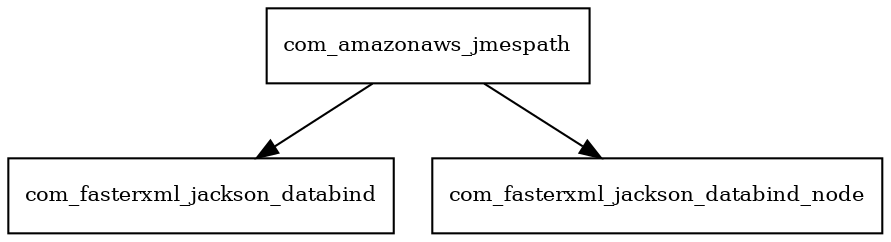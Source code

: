 digraph jmespath_java_1_11_307_package_dependencies {
  node [shape = box, fontsize=10.0];
  com_amazonaws_jmespath -> com_fasterxml_jackson_databind;
  com_amazonaws_jmespath -> com_fasterxml_jackson_databind_node;
}
